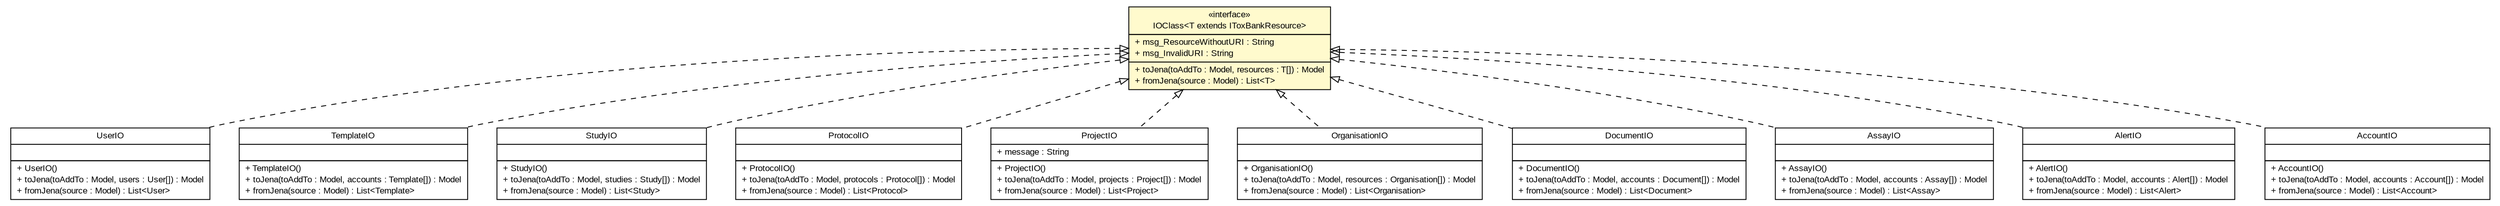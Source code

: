 #!/usr/local/bin/dot
#
# Class diagram 
# Generated by UmlGraph version 4.6 (http://www.spinellis.gr/sw/umlgraph)
#

digraph G {
	edge [fontname="arial",fontsize=10,labelfontname="arial",labelfontsize=10];
	node [fontname="arial",fontsize=10,shape=plaintext];
	// net.toxbank.client.io.rdf.UserIO
	c338 [label=<<table border="0" cellborder="1" cellspacing="0" cellpadding="2" port="p" href="./UserIO.html">
		<tr><td><table border="0" cellspacing="0" cellpadding="1">
			<tr><td> UserIO </td></tr>
		</table></td></tr>
		<tr><td><table border="0" cellspacing="0" cellpadding="1">
			<tr><td align="left">  </td></tr>
		</table></td></tr>
		<tr><td><table border="0" cellspacing="0" cellpadding="1">
			<tr><td align="left"> + UserIO() </td></tr>
			<tr><td align="left"> + toJena(toAddTo : Model, users : User[]) : Model </td></tr>
			<tr><td align="left"> + fromJena(source : Model) : List&lt;User&gt; </td></tr>
		</table></td></tr>
		</table>>, fontname="arial", fontcolor="black", fontsize=10.0];
	// net.toxbank.client.io.rdf.TemplateIO
	c340 [label=<<table border="0" cellborder="1" cellspacing="0" cellpadding="2" port="p" href="./TemplateIO.html">
		<tr><td><table border="0" cellspacing="0" cellpadding="1">
			<tr><td> TemplateIO </td></tr>
		</table></td></tr>
		<tr><td><table border="0" cellspacing="0" cellpadding="1">
			<tr><td align="left">  </td></tr>
		</table></td></tr>
		<tr><td><table border="0" cellspacing="0" cellpadding="1">
			<tr><td align="left"> + TemplateIO() </td></tr>
			<tr><td align="left"> + toJena(toAddTo : Model, accounts : Template[]) : Model </td></tr>
			<tr><td align="left"> + fromJena(source : Model) : List&lt;Template&gt; </td></tr>
		</table></td></tr>
		</table>>, fontname="arial", fontcolor="black", fontsize=10.0];
	// net.toxbank.client.io.rdf.StudyIO
	c341 [label=<<table border="0" cellborder="1" cellspacing="0" cellpadding="2" port="p" href="./StudyIO.html">
		<tr><td><table border="0" cellspacing="0" cellpadding="1">
			<tr><td> StudyIO </td></tr>
		</table></td></tr>
		<tr><td><table border="0" cellspacing="0" cellpadding="1">
			<tr><td align="left">  </td></tr>
		</table></td></tr>
		<tr><td><table border="0" cellspacing="0" cellpadding="1">
			<tr><td align="left"> + StudyIO() </td></tr>
			<tr><td align="left"> + toJena(toAddTo : Model, studies : Study[]) : Model </td></tr>
			<tr><td align="left"> + fromJena(source : Model) : List&lt;Study&gt; </td></tr>
		</table></td></tr>
		</table>>, fontname="arial", fontcolor="black", fontsize=10.0];
	// net.toxbank.client.io.rdf.ProtocolIO
	c343 [label=<<table border="0" cellborder="1" cellspacing="0" cellpadding="2" port="p" href="./ProtocolIO.html">
		<tr><td><table border="0" cellspacing="0" cellpadding="1">
			<tr><td> ProtocolIO </td></tr>
		</table></td></tr>
		<tr><td><table border="0" cellspacing="0" cellpadding="1">
			<tr><td align="left">  </td></tr>
		</table></td></tr>
		<tr><td><table border="0" cellspacing="0" cellpadding="1">
			<tr><td align="left"> + ProtocolIO() </td></tr>
			<tr><td align="left"> + toJena(toAddTo : Model, protocols : Protocol[]) : Model </td></tr>
			<tr><td align="left"> + fromJena(source : Model) : List&lt;Protocol&gt; </td></tr>
		</table></td></tr>
		</table>>, fontname="arial", fontcolor="black", fontsize=10.0];
	// net.toxbank.client.io.rdf.ProjectIO
	c344 [label=<<table border="0" cellborder="1" cellspacing="0" cellpadding="2" port="p" href="./ProjectIO.html">
		<tr><td><table border="0" cellspacing="0" cellpadding="1">
			<tr><td> ProjectIO </td></tr>
		</table></td></tr>
		<tr><td><table border="0" cellspacing="0" cellpadding="1">
			<tr><td align="left"> + message : String </td></tr>
		</table></td></tr>
		<tr><td><table border="0" cellspacing="0" cellpadding="1">
			<tr><td align="left"> + ProjectIO() </td></tr>
			<tr><td align="left"> + toJena(toAddTo : Model, projects : Project[]) : Model </td></tr>
			<tr><td align="left"> + fromJena(source : Model) : List&lt;Project&gt; </td></tr>
		</table></td></tr>
		</table>>, fontname="arial", fontcolor="black", fontsize=10.0];
	// net.toxbank.client.io.rdf.OrganisationIO
	c345 [label=<<table border="0" cellborder="1" cellspacing="0" cellpadding="2" port="p" href="./OrganisationIO.html">
		<tr><td><table border="0" cellspacing="0" cellpadding="1">
			<tr><td> OrganisationIO </td></tr>
		</table></td></tr>
		<tr><td><table border="0" cellspacing="0" cellpadding="1">
			<tr><td align="left">  </td></tr>
		</table></td></tr>
		<tr><td><table border="0" cellspacing="0" cellpadding="1">
			<tr><td align="left"> + OrganisationIO() </td></tr>
			<tr><td align="left"> + toJena(toAddTo : Model, resources : Organisation[]) : Model </td></tr>
			<tr><td align="left"> + fromJena(source : Model) : List&lt;Organisation&gt; </td></tr>
		</table></td></tr>
		</table>>, fontname="arial", fontcolor="black", fontsize=10.0];
	// net.toxbank.client.io.rdf.IOClass<T extends net.toxbank.client.resource.IToxBankResource>
	c346 [label=<<table border="0" cellborder="1" cellspacing="0" cellpadding="2" port="p" bgcolor="lemonChiffon" href="./IOClass.html">
		<tr><td><table border="0" cellspacing="0" cellpadding="1">
			<tr><td> &laquo;interface&raquo; </td></tr>
			<tr><td> IOClass&lt;T extends IToxBankResource&gt; </td></tr>
		</table></td></tr>
		<tr><td><table border="0" cellspacing="0" cellpadding="1">
			<tr><td align="left"> + msg_ResourceWithoutURI : String </td></tr>
			<tr><td align="left"> + msg_InvalidURI : String </td></tr>
		</table></td></tr>
		<tr><td><table border="0" cellspacing="0" cellpadding="1">
			<tr><td align="left"> + toJena(toAddTo : Model, resources : T[]) : Model </td></tr>
			<tr><td align="left"> + fromJena(source : Model) : List&lt;T&gt; </td></tr>
		</table></td></tr>
		</table>>, fontname="arial", fontcolor="black", fontsize=10.0];
	// net.toxbank.client.io.rdf.DocumentIO
	c347 [label=<<table border="0" cellborder="1" cellspacing="0" cellpadding="2" port="p" href="./DocumentIO.html">
		<tr><td><table border="0" cellspacing="0" cellpadding="1">
			<tr><td> DocumentIO </td></tr>
		</table></td></tr>
		<tr><td><table border="0" cellspacing="0" cellpadding="1">
			<tr><td align="left">  </td></tr>
		</table></td></tr>
		<tr><td><table border="0" cellspacing="0" cellpadding="1">
			<tr><td align="left"> + DocumentIO() </td></tr>
			<tr><td align="left"> + toJena(toAddTo : Model, accounts : Document[]) : Model </td></tr>
			<tr><td align="left"> + fromJena(source : Model) : List&lt;Document&gt; </td></tr>
		</table></td></tr>
		</table>>, fontname="arial", fontcolor="black", fontsize=10.0];
	// net.toxbank.client.io.rdf.AssayIO
	c348 [label=<<table border="0" cellborder="1" cellspacing="0" cellpadding="2" port="p" href="./AssayIO.html">
		<tr><td><table border="0" cellspacing="0" cellpadding="1">
			<tr><td> AssayIO </td></tr>
		</table></td></tr>
		<tr><td><table border="0" cellspacing="0" cellpadding="1">
			<tr><td align="left">  </td></tr>
		</table></td></tr>
		<tr><td><table border="0" cellspacing="0" cellpadding="1">
			<tr><td align="left"> + AssayIO() </td></tr>
			<tr><td align="left"> + toJena(toAddTo : Model, accounts : Assay[]) : Model </td></tr>
			<tr><td align="left"> + fromJena(source : Model) : List&lt;Assay&gt; </td></tr>
		</table></td></tr>
		</table>>, fontname="arial", fontcolor="black", fontsize=10.0];
	// net.toxbank.client.io.rdf.AlertIO
	c349 [label=<<table border="0" cellborder="1" cellspacing="0" cellpadding="2" port="p" href="./AlertIO.html">
		<tr><td><table border="0" cellspacing="0" cellpadding="1">
			<tr><td> AlertIO </td></tr>
		</table></td></tr>
		<tr><td><table border="0" cellspacing="0" cellpadding="1">
			<tr><td align="left">  </td></tr>
		</table></td></tr>
		<tr><td><table border="0" cellspacing="0" cellpadding="1">
			<tr><td align="left"> + AlertIO() </td></tr>
			<tr><td align="left"> + toJena(toAddTo : Model, accounts : Alert[]) : Model </td></tr>
			<tr><td align="left"> + fromJena(source : Model) : List&lt;Alert&gt; </td></tr>
		</table></td></tr>
		</table>>, fontname="arial", fontcolor="black", fontsize=10.0];
	// net.toxbank.client.io.rdf.AccountIO
	c350 [label=<<table border="0" cellborder="1" cellspacing="0" cellpadding="2" port="p" href="./AccountIO.html">
		<tr><td><table border="0" cellspacing="0" cellpadding="1">
			<tr><td> AccountIO </td></tr>
		</table></td></tr>
		<tr><td><table border="0" cellspacing="0" cellpadding="1">
			<tr><td align="left">  </td></tr>
		</table></td></tr>
		<tr><td><table border="0" cellspacing="0" cellpadding="1">
			<tr><td align="left"> + AccountIO() </td></tr>
			<tr><td align="left"> + toJena(toAddTo : Model, accounts : Account[]) : Model </td></tr>
			<tr><td align="left"> + fromJena(source : Model) : List&lt;Account&gt; </td></tr>
		</table></td></tr>
		</table>>, fontname="arial", fontcolor="black", fontsize=10.0];
	//net.toxbank.client.io.rdf.UserIO implements net.toxbank.client.io.rdf.IOClass<T extends net.toxbank.client.resource.IToxBankResource>
	c346:p -> c338:p [dir=back,arrowtail=empty,style=dashed];
	//net.toxbank.client.io.rdf.TemplateIO implements net.toxbank.client.io.rdf.IOClass<T extends net.toxbank.client.resource.IToxBankResource>
	c346:p -> c340:p [dir=back,arrowtail=empty,style=dashed];
	//net.toxbank.client.io.rdf.StudyIO implements net.toxbank.client.io.rdf.IOClass<T extends net.toxbank.client.resource.IToxBankResource>
	c346:p -> c341:p [dir=back,arrowtail=empty,style=dashed];
	//net.toxbank.client.io.rdf.ProtocolIO implements net.toxbank.client.io.rdf.IOClass<T extends net.toxbank.client.resource.IToxBankResource>
	c346:p -> c343:p [dir=back,arrowtail=empty,style=dashed];
	//net.toxbank.client.io.rdf.ProjectIO implements net.toxbank.client.io.rdf.IOClass<T extends net.toxbank.client.resource.IToxBankResource>
	c346:p -> c344:p [dir=back,arrowtail=empty,style=dashed];
	//net.toxbank.client.io.rdf.OrganisationIO implements net.toxbank.client.io.rdf.IOClass<T extends net.toxbank.client.resource.IToxBankResource>
	c346:p -> c345:p [dir=back,arrowtail=empty,style=dashed];
	//net.toxbank.client.io.rdf.DocumentIO implements net.toxbank.client.io.rdf.IOClass<T extends net.toxbank.client.resource.IToxBankResource>
	c346:p -> c347:p [dir=back,arrowtail=empty,style=dashed];
	//net.toxbank.client.io.rdf.AssayIO implements net.toxbank.client.io.rdf.IOClass<T extends net.toxbank.client.resource.IToxBankResource>
	c346:p -> c348:p [dir=back,arrowtail=empty,style=dashed];
	//net.toxbank.client.io.rdf.AlertIO implements net.toxbank.client.io.rdf.IOClass<T extends net.toxbank.client.resource.IToxBankResource>
	c346:p -> c349:p [dir=back,arrowtail=empty,style=dashed];
	//net.toxbank.client.io.rdf.AccountIO implements net.toxbank.client.io.rdf.IOClass<T extends net.toxbank.client.resource.IToxBankResource>
	c346:p -> c350:p [dir=back,arrowtail=empty,style=dashed];
}

